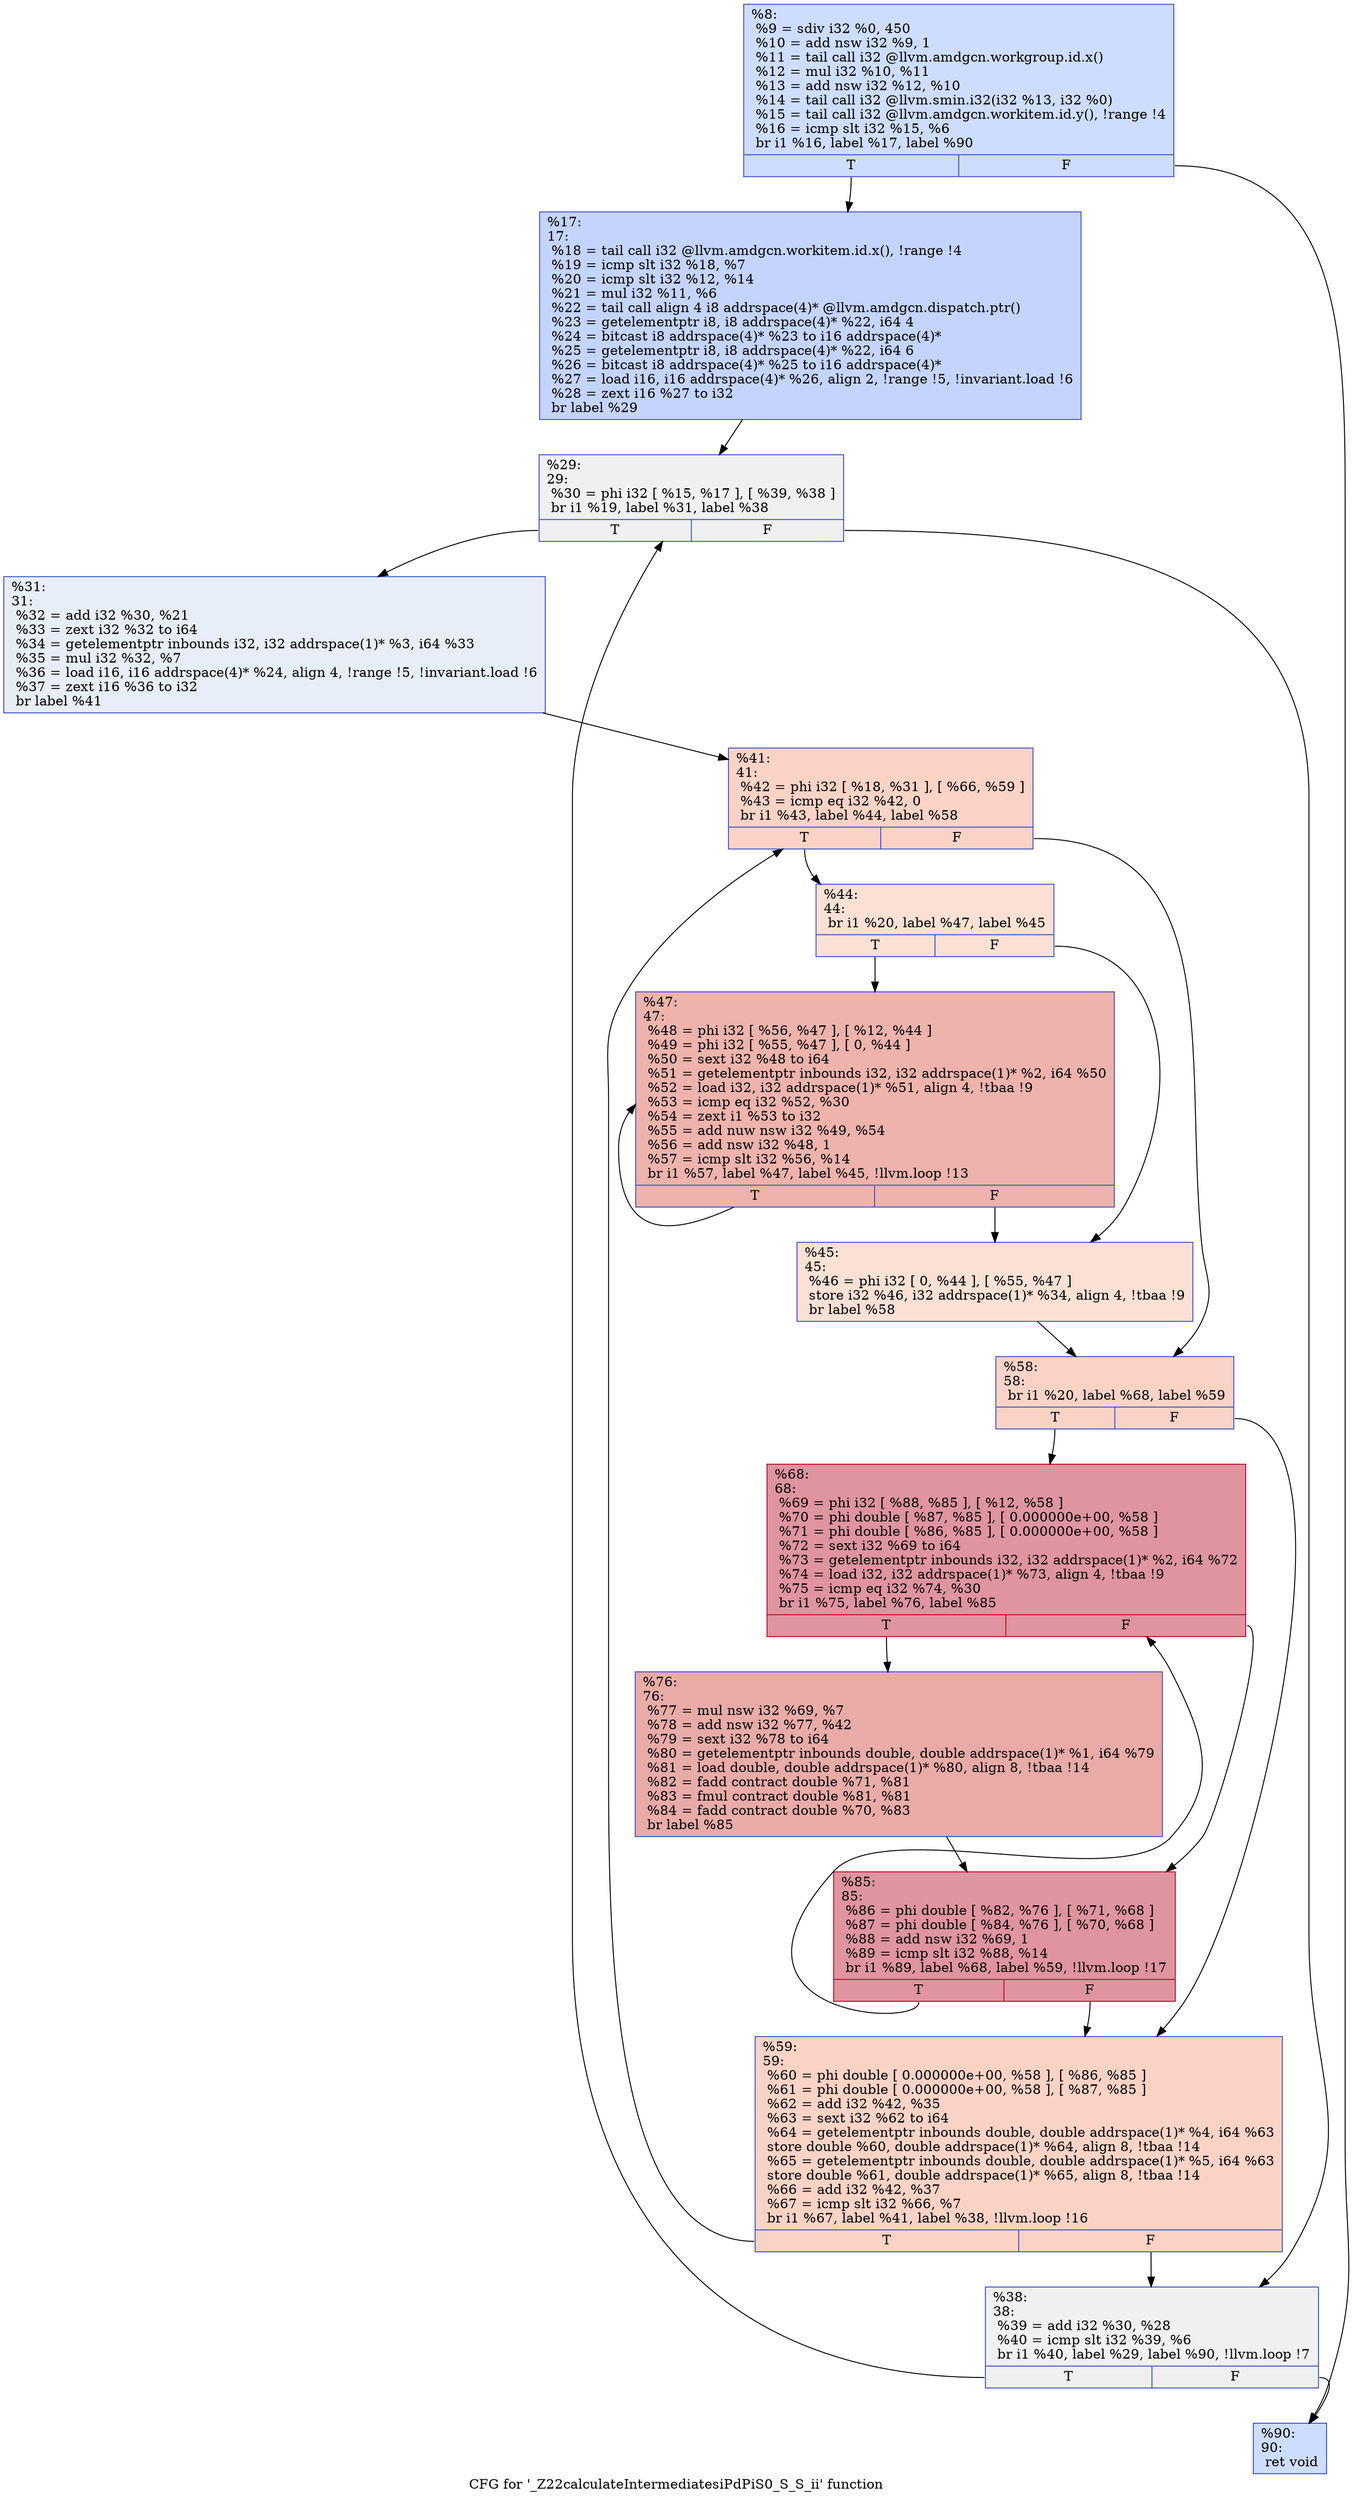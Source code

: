 digraph "CFG for '_Z22calculateIntermediatesiPdPiS0_S_S_ii' function" {
	label="CFG for '_Z22calculateIntermediatesiPdPiS0_S_S_ii' function";

	Node0x5ce2140 [shape=record,color="#3d50c3ff", style=filled, fillcolor="#8fb1fe70",label="{%8:\l  %9 = sdiv i32 %0, 450\l  %10 = add nsw i32 %9, 1\l  %11 = tail call i32 @llvm.amdgcn.workgroup.id.x()\l  %12 = mul i32 %10, %11\l  %13 = add nsw i32 %12, %10\l  %14 = tail call i32 @llvm.smin.i32(i32 %13, i32 %0)\l  %15 = tail call i32 @llvm.amdgcn.workitem.id.y(), !range !4\l  %16 = icmp slt i32 %15, %6\l  br i1 %16, label %17, label %90\l|{<s0>T|<s1>F}}"];
	Node0x5ce2140:s0 -> Node0x5ce21d0;
	Node0x5ce2140:s1 -> Node0x5ce3df0;
	Node0x5ce21d0 [shape=record,color="#3d50c3ff", style=filled, fillcolor="#7a9df870",label="{%17:\l17:                                               \l  %18 = tail call i32 @llvm.amdgcn.workitem.id.x(), !range !4\l  %19 = icmp slt i32 %18, %7\l  %20 = icmp slt i32 %12, %14\l  %21 = mul i32 %11, %6\l  %22 = tail call align 4 i8 addrspace(4)* @llvm.amdgcn.dispatch.ptr()\l  %23 = getelementptr i8, i8 addrspace(4)* %22, i64 4\l  %24 = bitcast i8 addrspace(4)* %23 to i16 addrspace(4)*\l  %25 = getelementptr i8, i8 addrspace(4)* %22, i64 6\l  %26 = bitcast i8 addrspace(4)* %25 to i16 addrspace(4)*\l  %27 = load i16, i16 addrspace(4)* %26, align 2, !range !5, !invariant.load !6\l  %28 = zext i16 %27 to i32\l  br label %29\l}"];
	Node0x5ce21d0 -> Node0x5ce5130;
	Node0x5ce5130 [shape=record,color="#3d50c3ff", style=filled, fillcolor="#dbdcde70",label="{%29:\l29:                                               \l  %30 = phi i32 [ %15, %17 ], [ %39, %38 ]\l  br i1 %19, label %31, label %38\l|{<s0>T|<s1>F}}"];
	Node0x5ce5130:s0 -> Node0x5ce5370;
	Node0x5ce5130:s1 -> Node0x5ce5230;
	Node0x5ce5370 [shape=record,color="#3d50c3ff", style=filled, fillcolor="#cbd8ee70",label="{%31:\l31:                                               \l  %32 = add i32 %30, %21\l  %33 = zext i32 %32 to i64\l  %34 = getelementptr inbounds i32, i32 addrspace(1)* %3, i64 %33\l  %35 = mul i32 %32, %7\l  %36 = load i16, i16 addrspace(4)* %24, align 4, !range !5, !invariant.load !6\l  %37 = zext i16 %36 to i32\l  br label %41\l}"];
	Node0x5ce5370 -> Node0x5ce64e0;
	Node0x5ce5230 [shape=record,color="#3d50c3ff", style=filled, fillcolor="#dbdcde70",label="{%38:\l38:                                               \l  %39 = add i32 %30, %28\l  %40 = icmp slt i32 %39, %6\l  br i1 %40, label %29, label %90, !llvm.loop !7\l|{<s0>T|<s1>F}}"];
	Node0x5ce5230:s0 -> Node0x5ce5130;
	Node0x5ce5230:s1 -> Node0x5ce3df0;
	Node0x5ce64e0 [shape=record,color="#3d50c3ff", style=filled, fillcolor="#f59c7d70",label="{%41:\l41:                                               \l  %42 = phi i32 [ %18, %31 ], [ %66, %59 ]\l  %43 = icmp eq i32 %42, 0\l  br i1 %43, label %44, label %58\l|{<s0>T|<s1>F}}"];
	Node0x5ce64e0:s0 -> Node0x5ce6a70;
	Node0x5ce64e0:s1 -> Node0x5ce6b00;
	Node0x5ce6a70 [shape=record,color="#3d50c3ff", style=filled, fillcolor="#f7bca170",label="{%44:\l44:                                               \l  br i1 %20, label %47, label %45\l|{<s0>T|<s1>F}}"];
	Node0x5ce6a70:s0 -> Node0x5ce6c40;
	Node0x5ce6a70:s1 -> Node0x5ce6c90;
	Node0x5ce6c90 [shape=record,color="#3d50c3ff", style=filled, fillcolor="#f7bca170",label="{%45:\l45:                                               \l  %46 = phi i32 [ 0, %44 ], [ %55, %47 ]\l  store i32 %46, i32 addrspace(1)* %34, align 4, !tbaa !9\l  br label %58\l}"];
	Node0x5ce6c90 -> Node0x5ce6b00;
	Node0x5ce6c40 [shape=record,color="#3d50c3ff", style=filled, fillcolor="#d6524470",label="{%47:\l47:                                               \l  %48 = phi i32 [ %56, %47 ], [ %12, %44 ]\l  %49 = phi i32 [ %55, %47 ], [ 0, %44 ]\l  %50 = sext i32 %48 to i64\l  %51 = getelementptr inbounds i32, i32 addrspace(1)* %2, i64 %50\l  %52 = load i32, i32 addrspace(1)* %51, align 4, !tbaa !9\l  %53 = icmp eq i32 %52, %30\l  %54 = zext i1 %53 to i32\l  %55 = add nuw nsw i32 %49, %54\l  %56 = add nsw i32 %48, 1\l  %57 = icmp slt i32 %56, %14\l  br i1 %57, label %47, label %45, !llvm.loop !13\l|{<s0>T|<s1>F}}"];
	Node0x5ce6c40:s0 -> Node0x5ce6c40;
	Node0x5ce6c40:s1 -> Node0x5ce6c90;
	Node0x5ce6b00 [shape=record,color="#3d50c3ff", style=filled, fillcolor="#f59c7d70",label="{%58:\l58:                                               \l  br i1 %20, label %68, label %59\l|{<s0>T|<s1>F}}"];
	Node0x5ce6b00:s0 -> Node0x5ce7e30;
	Node0x5ce6b00:s1 -> Node0x5ce6870;
	Node0x5ce6870 [shape=record,color="#3d50c3ff", style=filled, fillcolor="#f59c7d70",label="{%59:\l59:                                               \l  %60 = phi double [ 0.000000e+00, %58 ], [ %86, %85 ]\l  %61 = phi double [ 0.000000e+00, %58 ], [ %87, %85 ]\l  %62 = add i32 %42, %35\l  %63 = sext i32 %62 to i64\l  %64 = getelementptr inbounds double, double addrspace(1)* %4, i64 %63\l  store double %60, double addrspace(1)* %64, align 8, !tbaa !14\l  %65 = getelementptr inbounds double, double addrspace(1)* %5, i64 %63\l  store double %61, double addrspace(1)* %65, align 8, !tbaa !14\l  %66 = add i32 %42, %37\l  %67 = icmp slt i32 %66, %7\l  br i1 %67, label %41, label %38, !llvm.loop !16\l|{<s0>T|<s1>F}}"];
	Node0x5ce6870:s0 -> Node0x5ce64e0;
	Node0x5ce6870:s1 -> Node0x5ce5230;
	Node0x5ce7e30 [shape=record,color="#b70d28ff", style=filled, fillcolor="#b70d2870",label="{%68:\l68:                                               \l  %69 = phi i32 [ %88, %85 ], [ %12, %58 ]\l  %70 = phi double [ %87, %85 ], [ 0.000000e+00, %58 ]\l  %71 = phi double [ %86, %85 ], [ 0.000000e+00, %58 ]\l  %72 = sext i32 %69 to i64\l  %73 = getelementptr inbounds i32, i32 addrspace(1)* %2, i64 %72\l  %74 = load i32, i32 addrspace(1)* %73, align 4, !tbaa !9\l  %75 = icmp eq i32 %74, %30\l  br i1 %75, label %76, label %85\l|{<s0>T|<s1>F}}"];
	Node0x5ce7e30:s0 -> Node0x5ce9f90;
	Node0x5ce7e30:s1 -> Node0x5ce8980;
	Node0x5ce9f90 [shape=record,color="#3d50c3ff", style=filled, fillcolor="#cc403a70",label="{%76:\l76:                                               \l  %77 = mul nsw i32 %69, %7\l  %78 = add nsw i32 %77, %42\l  %79 = sext i32 %78 to i64\l  %80 = getelementptr inbounds double, double addrspace(1)* %1, i64 %79\l  %81 = load double, double addrspace(1)* %80, align 8, !tbaa !14\l  %82 = fadd contract double %71, %81\l  %83 = fmul contract double %81, %81\l  %84 = fadd contract double %70, %83\l  br label %85\l}"];
	Node0x5ce9f90 -> Node0x5ce8980;
	Node0x5ce8980 [shape=record,color="#b70d28ff", style=filled, fillcolor="#b70d2870",label="{%85:\l85:                                               \l  %86 = phi double [ %82, %76 ], [ %71, %68 ]\l  %87 = phi double [ %84, %76 ], [ %70, %68 ]\l  %88 = add nsw i32 %69, 1\l  %89 = icmp slt i32 %88, %14\l  br i1 %89, label %68, label %59, !llvm.loop !17\l|{<s0>T|<s1>F}}"];
	Node0x5ce8980:s0 -> Node0x5ce7e30;
	Node0x5ce8980:s1 -> Node0x5ce6870;
	Node0x5ce3df0 [shape=record,color="#3d50c3ff", style=filled, fillcolor="#8fb1fe70",label="{%90:\l90:                                               \l  ret void\l}"];
}
